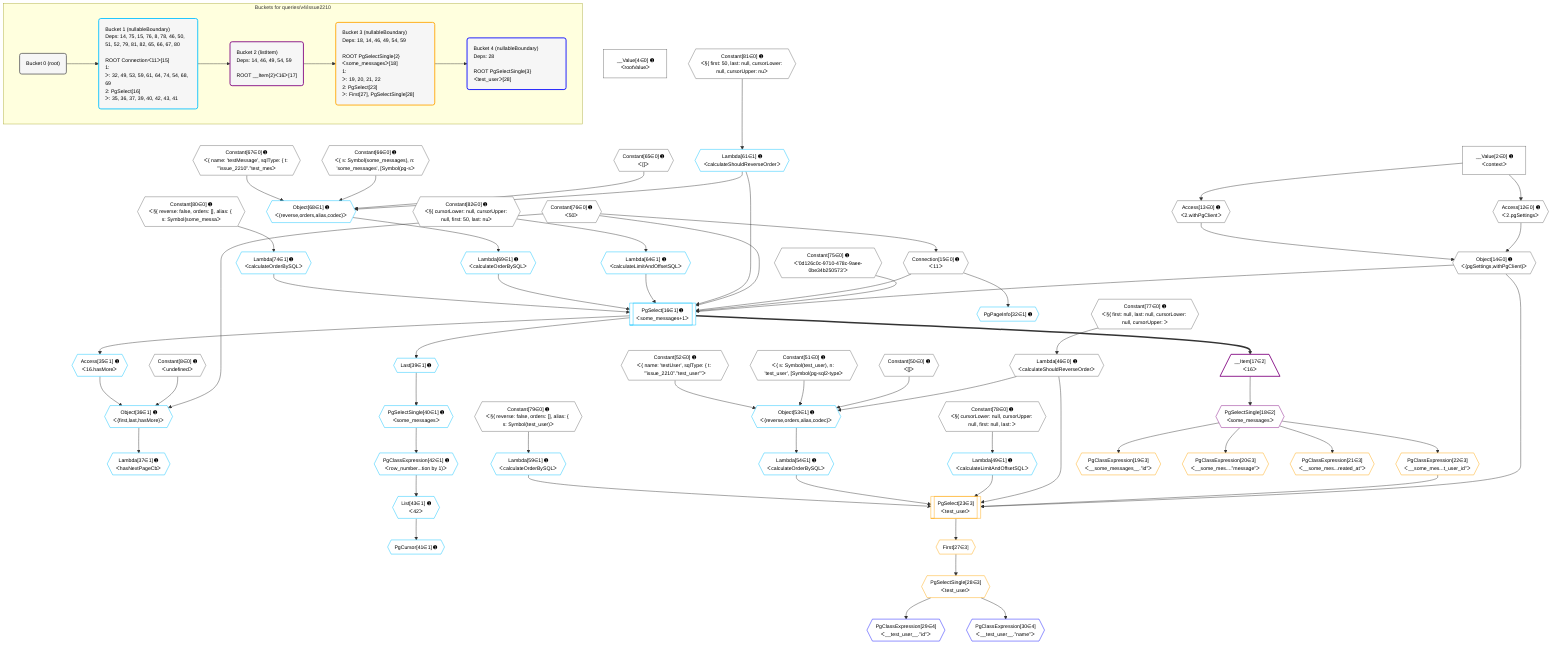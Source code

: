%%{init: {'themeVariables': { 'fontSize': '12px'}}}%%
graph TD
    classDef path fill:#eee,stroke:#000,color:#000
    classDef plan fill:#fff,stroke-width:1px,color:#000
    classDef itemplan fill:#fff,stroke-width:2px,color:#000
    classDef unbatchedplan fill:#dff,stroke-width:1px,color:#000
    classDef sideeffectplan fill:#fcc,stroke-width:2px,color:#000
    classDef bucket fill:#f6f6f6,color:#000,stroke-width:2px,text-align:left


    %% plan dependencies
    Object14{{"Object[14∈0] ➊<br />ᐸ{pgSettings,withPgClient}ᐳ"}}:::plan
    Access12{{"Access[12∈0] ➊<br />ᐸ2.pgSettingsᐳ"}}:::plan
    Access13{{"Access[13∈0] ➊<br />ᐸ2.withPgClientᐳ"}}:::plan
    Access12 & Access13 --> Object14
    __Value2["__Value[2∈0] ➊<br />ᐸcontextᐳ"]:::plan
    __Value2 --> Access12
    __Value2 --> Access13
    Connection15{{"Connection[15∈0] ➊<br />ᐸ11ᐳ"}}:::plan
    Constant76{{"Constant[76∈0] ➊<br />ᐸ50ᐳ"}}:::plan
    Constant76 --> Connection15
    Lambda46{{"Lambda[46∈0] ➊<br />ᐸcalculateShouldReverseOrderᐳ"}}:::plan
    Constant77{{"Constant[77∈0] ➊<br />ᐸ§{ first: null, last: null, cursorLower: null, cursorUpper: ᐳ"}}:::plan
    Constant77 --> Lambda46
    __Value4["__Value[4∈0] ➊<br />ᐸrootValueᐳ"]:::plan
    Constant8{{"Constant[8∈0] ➊<br />ᐸundefinedᐳ"}}:::plan
    Constant50{{"Constant[50∈0] ➊<br />ᐸ[]ᐳ"}}:::plan
    Constant51{{"Constant[51∈0] ➊<br />ᐸ{ s: Symbol(test_user), n: 'test_user', [Symbol(pg-sql2-typeᐳ"}}:::plan
    Constant52{{"Constant[52∈0] ➊<br />ᐸ{ name: 'testUser', sqlType: { t: '”issue_2210”.”test_user”'ᐳ"}}:::plan
    Constant65{{"Constant[65∈0] ➊<br />ᐸ[]ᐳ"}}:::plan
    Constant66{{"Constant[66∈0] ➊<br />ᐸ{ s: Symbol(some_messages), n: 'some_messages', [Symbol(pg-sᐳ"}}:::plan
    Constant67{{"Constant[67∈0] ➊<br />ᐸ{ name: 'testMessage', sqlType: { t: '”issue_2210”.”test_mesᐳ"}}:::plan
    Constant75{{"Constant[75∈0] ➊<br />ᐸ'0d126c0c-9710-478c-9aee-0be34b250573'ᐳ"}}:::plan
    Constant78{{"Constant[78∈0] ➊<br />ᐸ§{ cursorLower: null, cursorUpper: null, first: null, last: ᐳ"}}:::plan
    Constant79{{"Constant[79∈0] ➊<br />ᐸ§{ reverse: false, orders: [], alias: { s: Symbol(test_user)ᐳ"}}:::plan
    Constant80{{"Constant[80∈0] ➊<br />ᐸ§{ reverse: false, orders: [], alias: { s: Symbol(some_messaᐳ"}}:::plan
    Constant81{{"Constant[81∈0] ➊<br />ᐸ§{ first: 50, last: null, cursorLower: null, cursorUpper: nuᐳ"}}:::plan
    Constant82{{"Constant[82∈0] ➊<br />ᐸ§{ cursorLower: null, cursorUpper: null, first: 50, last: nuᐳ"}}:::plan
    PgSelect16[["PgSelect[16∈1] ➊<br />ᐸsome_messages+1ᐳ"]]:::plan
    Lambda61{{"Lambda[61∈1] ➊<br />ᐸcalculateShouldReverseOrderᐳ"}}:::plan
    Lambda64{{"Lambda[64∈1] ➊<br />ᐸcalculateLimitAndOffsetSQLᐳ"}}:::plan
    Lambda69{{"Lambda[69∈1] ➊<br />ᐸcalculateOrderBySQLᐳ"}}:::plan
    Lambda74{{"Lambda[74∈1] ➊<br />ᐸcalculateOrderBySQLᐳ"}}:::plan
    Object14 & Constant75 & Connection15 & Constant76 & Lambda61 & Lambda64 & Lambda69 & Lambda74 --> PgSelect16
    Object53{{"Object[53∈1] ➊<br />ᐸ{reverse,orders,alias,codec}ᐳ"}}:::plan
    Lambda46 & Constant50 & Constant51 & Constant52 --> Object53
    Object68{{"Object[68∈1] ➊<br />ᐸ{reverse,orders,alias,codec}ᐳ"}}:::plan
    Lambda61 & Constant65 & Constant66 & Constant67 --> Object68
    Object36{{"Object[36∈1] ➊<br />ᐸ{first,last,hasMore}ᐳ"}}:::plan
    Access35{{"Access[35∈1] ➊<br />ᐸ16.hasMoreᐳ"}}:::plan
    Constant76 & Constant8 & Access35 --> Object36
    PgPageInfo32{{"PgPageInfo[32∈1] ➊"}}:::plan
    Connection15 --> PgPageInfo32
    PgSelect16 --> Access35
    Lambda37{{"Lambda[37∈1] ➊<br />ᐸhasNextPageCbᐳ"}}:::plan
    Object36 --> Lambda37
    Last39{{"Last[39∈1] ➊"}}:::plan
    PgSelect16 --> Last39
    PgSelectSingle40{{"PgSelectSingle[40∈1] ➊<br />ᐸsome_messagesᐳ"}}:::plan
    Last39 --> PgSelectSingle40
    PgCursor41{{"PgCursor[41∈1] ➊"}}:::plan
    List43{{"List[43∈1] ➊<br />ᐸ42ᐳ"}}:::plan
    List43 --> PgCursor41
    PgClassExpression42{{"PgClassExpression[42∈1] ➊<br />ᐸrow_number...tion by 1)ᐳ"}}:::plan
    PgSelectSingle40 --> PgClassExpression42
    PgClassExpression42 --> List43
    Lambda49{{"Lambda[49∈1] ➊<br />ᐸcalculateLimitAndOffsetSQLᐳ"}}:::plan
    Constant78 --> Lambda49
    Lambda54{{"Lambda[54∈1] ➊<br />ᐸcalculateOrderBySQLᐳ"}}:::plan
    Object53 --> Lambda54
    Lambda59{{"Lambda[59∈1] ➊<br />ᐸcalculateOrderBySQLᐳ"}}:::plan
    Constant79 --> Lambda59
    Constant81 --> Lambda61
    Constant82 --> Lambda64
    Object68 --> Lambda69
    Constant80 --> Lambda74
    __Item17[/"__Item[17∈2]<br />ᐸ16ᐳ"\]:::itemplan
    PgSelect16 ==> __Item17
    PgSelectSingle18{{"PgSelectSingle[18∈2]<br />ᐸsome_messagesᐳ"}}:::plan
    __Item17 --> PgSelectSingle18
    PgSelect23[["PgSelect[23∈3]<br />ᐸtest_userᐳ"]]:::plan
    PgClassExpression22{{"PgClassExpression[22∈3]<br />ᐸ__some_mes...t_user_id”ᐳ"}}:::plan
    Object14 & PgClassExpression22 & Lambda46 & Lambda49 & Lambda54 & Lambda59 --> PgSelect23
    PgClassExpression19{{"PgClassExpression[19∈3]<br />ᐸ__some_messages__.”id”ᐳ"}}:::plan
    PgSelectSingle18 --> PgClassExpression19
    PgClassExpression20{{"PgClassExpression[20∈3]<br />ᐸ__some_mes....”message”ᐳ"}}:::plan
    PgSelectSingle18 --> PgClassExpression20
    PgClassExpression21{{"PgClassExpression[21∈3]<br />ᐸ__some_mes...reated_at”ᐳ"}}:::plan
    PgSelectSingle18 --> PgClassExpression21
    PgSelectSingle18 --> PgClassExpression22
    First27{{"First[27∈3]"}}:::plan
    PgSelect23 --> First27
    PgSelectSingle28{{"PgSelectSingle[28∈3]<br />ᐸtest_userᐳ"}}:::plan
    First27 --> PgSelectSingle28
    PgClassExpression29{{"PgClassExpression[29∈4]<br />ᐸ__test_user__.”id”ᐳ"}}:::plan
    PgSelectSingle28 --> PgClassExpression29
    PgClassExpression30{{"PgClassExpression[30∈4]<br />ᐸ__test_user__.”name”ᐳ"}}:::plan
    PgSelectSingle28 --> PgClassExpression30

    %% define steps

    subgraph "Buckets for queries/v4/issue2210"
    Bucket0("Bucket 0 (root)"):::bucket
    classDef bucket0 stroke:#696969
    class Bucket0,__Value2,__Value4,Constant8,Access12,Access13,Object14,Connection15,Lambda46,Constant50,Constant51,Constant52,Constant65,Constant66,Constant67,Constant75,Constant76,Constant77,Constant78,Constant79,Constant80,Constant81,Constant82 bucket0
    Bucket1("Bucket 1 (nullableBoundary)<br />Deps: 14, 75, 15, 76, 8, 78, 46, 50, 51, 52, 79, 81, 82, 65, 66, 67, 80<br /><br />ROOT Connectionᐸ11ᐳ[15]<br />1: <br />ᐳ: 32, 49, 53, 59, 61, 64, 74, 54, 68, 69<br />2: PgSelect[16]<br />ᐳ: 35, 36, 37, 39, 40, 42, 43, 41"):::bucket
    classDef bucket1 stroke:#00bfff
    class Bucket1,PgSelect16,PgPageInfo32,Access35,Object36,Lambda37,Last39,PgSelectSingle40,PgCursor41,PgClassExpression42,List43,Lambda49,Object53,Lambda54,Lambda59,Lambda61,Lambda64,Object68,Lambda69,Lambda74 bucket1
    Bucket2("Bucket 2 (listItem)<br />Deps: 14, 46, 49, 54, 59<br /><br />ROOT __Item{2}ᐸ16ᐳ[17]"):::bucket
    classDef bucket2 stroke:#7f007f
    class Bucket2,__Item17,PgSelectSingle18 bucket2
    Bucket3("Bucket 3 (nullableBoundary)<br />Deps: 18, 14, 46, 49, 54, 59<br /><br />ROOT PgSelectSingle{2}ᐸsome_messagesᐳ[18]<br />1: <br />ᐳ: 19, 20, 21, 22<br />2: PgSelect[23]<br />ᐳ: First[27], PgSelectSingle[28]"):::bucket
    classDef bucket3 stroke:#ffa500
    class Bucket3,PgClassExpression19,PgClassExpression20,PgClassExpression21,PgClassExpression22,PgSelect23,First27,PgSelectSingle28 bucket3
    Bucket4("Bucket 4 (nullableBoundary)<br />Deps: 28<br /><br />ROOT PgSelectSingle{3}ᐸtest_userᐳ[28]"):::bucket
    classDef bucket4 stroke:#0000ff
    class Bucket4,PgClassExpression29,PgClassExpression30 bucket4
    Bucket0 --> Bucket1
    Bucket1 --> Bucket2
    Bucket2 --> Bucket3
    Bucket3 --> Bucket4
    end